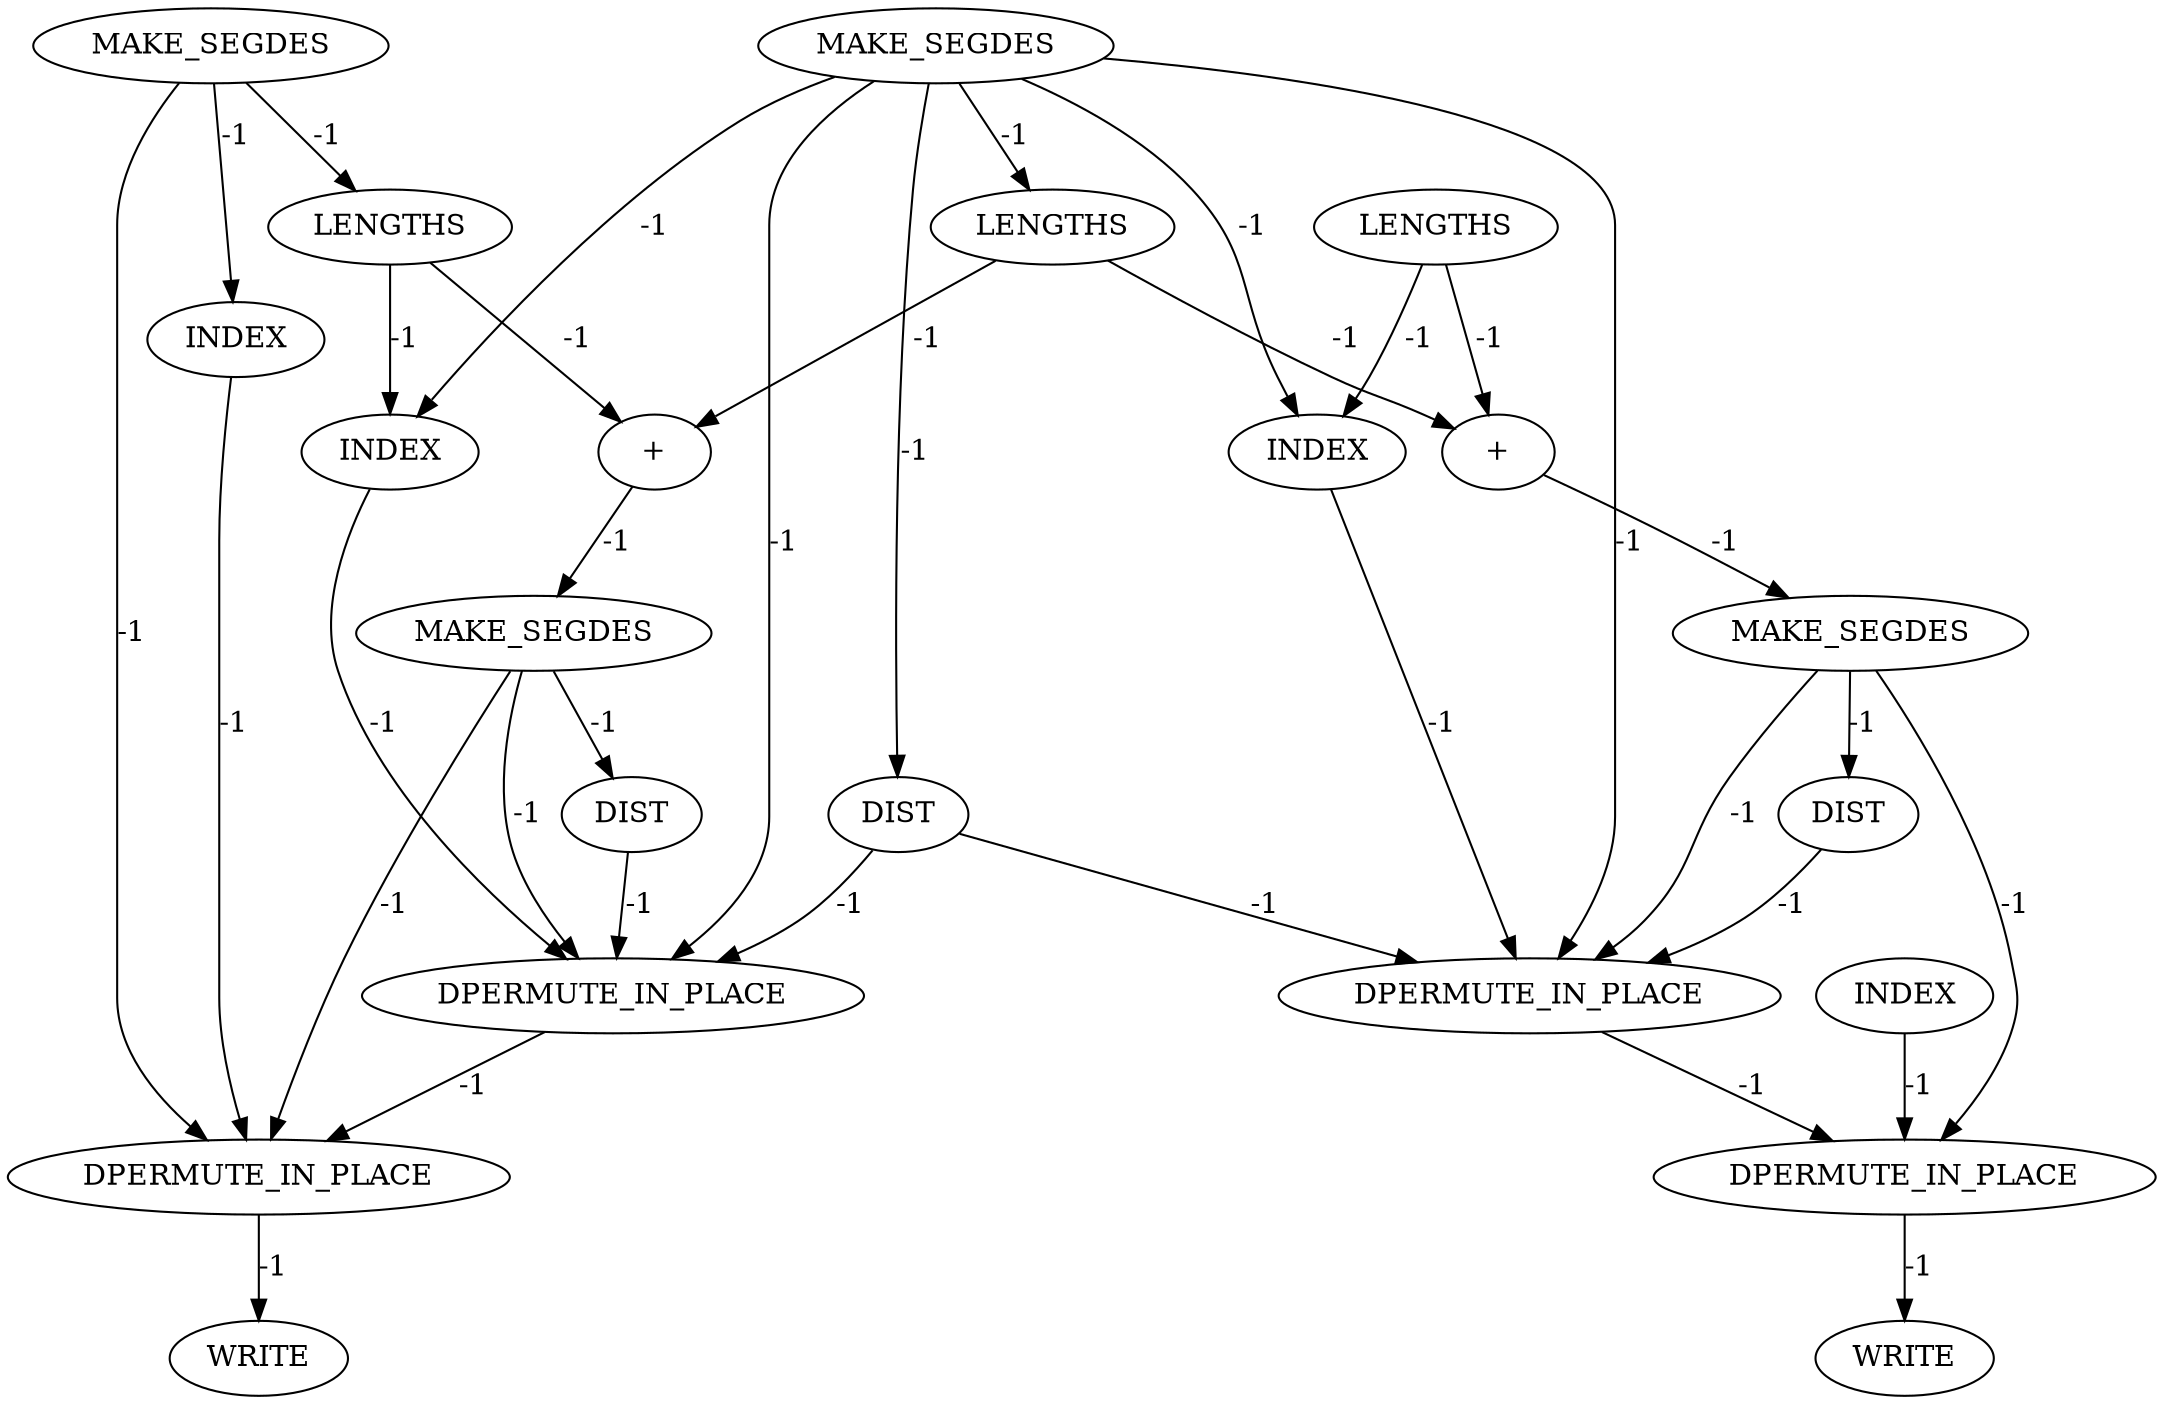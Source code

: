 digraph {
	cg_B_INST_9663 [label=MAKE_SEGDES cost=0]
	cg_B_INST_9794 [label=DIST cost=0]
	cg_B_INST_9737 [label=WRITE cost=0]
	cg_B_INST_9788 [label=MAKE_SEGDES cost=0]
	cg_B_INST_9702 [label="+" cost=0]
	cg_B_INST_9691 [label=INDEX cost=0]
	cg_B_INST_9783 [label="+" cost=0]
	cg_B_INST_16414 [label=DPERMUTE_IN_PLACE cost=0]
	cg_B_INST_9707 [label=MAKE_SEGDES cost=0]
	cg_B_INST_9713 [label=DIST cost=0]
	cg_B_INST_16415 [label=DPERMUTE_IN_PLACE cost=0]
	cg_B_INST_9701 [label=LENGTHS cost=0]
	cg_B_INST_9669 [label=DIST cost=0]
	cg_B_INST_9760 [label=INDEX cost=0]
	cg_B_INST_9683 [label=LENGTHS cost=0]
	cg_B_INST_9772 [label=INDEX cost=0]
	cg_B_INST_9818 [label=WRITE cost=0]
	cg_B_INST_16412 [label=DPERMUTE_IN_PLACE cost=0]
	cg_B_INST_16413 [label=DPERMUTE_IN_PLACE cost=0]
	cg_B_INST_346 [label=MAKE_SEGDES cost=0]
	cg_B_INST_9679 [label=INDEX cost=0]
	cg_B_INST_9764 [label=LENGTHS cost=0]
	cg_B_INST_9663 -> cg_B_INST_9669 [label=-1 cost=-1]
	cg_B_INST_9663 -> cg_B_INST_9691 [label=-1 cost=-1]
	cg_B_INST_9663 -> cg_B_INST_9701 [label=-1 cost=-1]
	cg_B_INST_9663 -> cg_B_INST_16412 [label=-1 cost=-1]
	cg_B_INST_9663 -> cg_B_INST_9772 [label=-1 cost=-1]
	cg_B_INST_9663 -> cg_B_INST_16414 [label=-1 cost=-1]
	cg_B_INST_9794 -> cg_B_INST_16414 [label=-1 cost=-1]
	cg_B_INST_9788 -> cg_B_INST_9794 [label=-1 cost=-1]
	cg_B_INST_9788 -> cg_B_INST_16414 [label=-1 cost=-1]
	cg_B_INST_9788 -> cg_B_INST_16415 [label=-1 cost=-1]
	cg_B_INST_9702 -> cg_B_INST_9707 [label=-1 cost=-1]
	cg_B_INST_9691 -> cg_B_INST_16412 [label=-1 cost=-1]
	cg_B_INST_9783 -> cg_B_INST_9788 [label=-1 cost=-1]
	cg_B_INST_16414 -> cg_B_INST_16415 [label=-1 cost=-1]
	cg_B_INST_9707 -> cg_B_INST_9713 [label=-1 cost=-1]
	cg_B_INST_9707 -> cg_B_INST_16412 [label=-1 cost=-1]
	cg_B_INST_9707 -> cg_B_INST_16413 [label=-1 cost=-1]
	cg_B_INST_9713 -> cg_B_INST_16412 [label=-1 cost=-1]
	cg_B_INST_16415 -> cg_B_INST_9818 [label=-1 cost=-1]
	cg_B_INST_9701 -> cg_B_INST_9702 [label=-1 cost=-1]
	cg_B_INST_9701 -> cg_B_INST_9783 [label=-1 cost=-1]
	cg_B_INST_9669 -> cg_B_INST_16412 [label=-1 cost=-1]
	cg_B_INST_9669 -> cg_B_INST_16414 [label=-1 cost=-1]
	cg_B_INST_9760 -> cg_B_INST_16415 [label=-1 cost=-1]
	cg_B_INST_9683 -> cg_B_INST_9691 [label=-1 cost=-1]
	cg_B_INST_9683 -> cg_B_INST_9702 [label=-1 cost=-1]
	cg_B_INST_9772 -> cg_B_INST_16414 [label=-1 cost=-1]
	cg_B_INST_16412 -> cg_B_INST_16413 [label=-1 cost=-1]
	cg_B_INST_16413 -> cg_B_INST_9737 [label=-1 cost=-1]
	cg_B_INST_346 -> cg_B_INST_9679 [label=-1 cost=-1]
	cg_B_INST_346 -> cg_B_INST_9683 [label=-1 cost=-1]
	cg_B_INST_346 -> cg_B_INST_16413 [label=-1 cost=-1]
	cg_B_INST_9679 -> cg_B_INST_16413 [label=-1 cost=-1]
	cg_B_INST_9764 -> cg_B_INST_9772 [label=-1 cost=-1]
	cg_B_INST_9764 -> cg_B_INST_9783 [label=-1 cost=-1]
}
